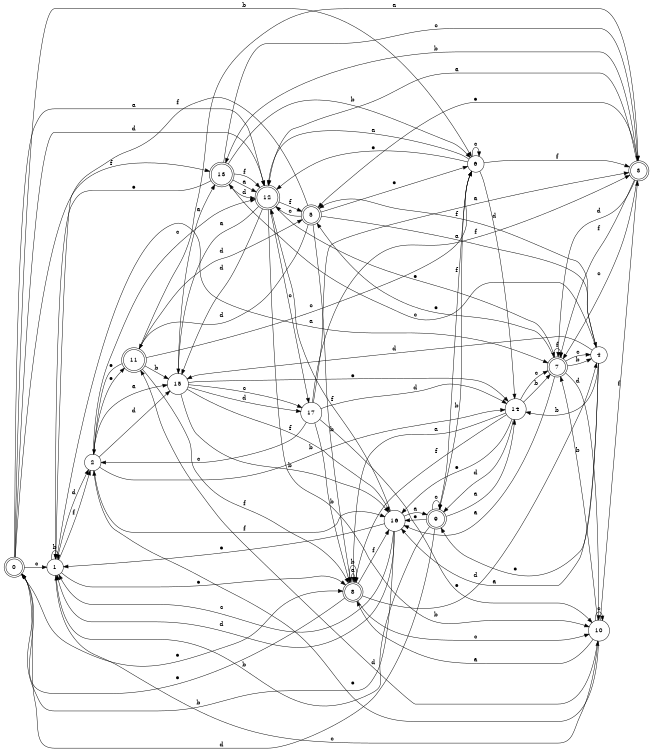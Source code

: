 digraph n15_8 {
__start0 [label="" shape="none"];

rankdir=LR;
size="8,5";

s0 [style="rounded,filled", color="black", fillcolor="white" shape="doublecircle", label="0"];
s1 [style="filled", color="black", fillcolor="white" shape="circle", label="1"];
s2 [style="filled", color="black", fillcolor="white" shape="circle", label="2"];
s3 [style="rounded,filled", color="black", fillcolor="white" shape="doublecircle", label="3"];
s4 [style="filled", color="black", fillcolor="white" shape="circle", label="4"];
s5 [style="rounded,filled", color="black", fillcolor="white" shape="doublecircle", label="5"];
s6 [style="filled", color="black", fillcolor="white" shape="circle", label="6"];
s7 [style="rounded,filled", color="black", fillcolor="white" shape="doublecircle", label="7"];
s8 [style="rounded,filled", color="black", fillcolor="white" shape="doublecircle", label="8"];
s9 [style="rounded,filled", color="black", fillcolor="white" shape="doublecircle", label="9"];
s10 [style="filled", color="black", fillcolor="white" shape="circle", label="10"];
s11 [style="rounded,filled", color="black", fillcolor="white" shape="doublecircle", label="11"];
s12 [style="rounded,filled", color="black", fillcolor="white" shape="doublecircle", label="12"];
s13 [style="rounded,filled", color="black", fillcolor="white" shape="doublecircle", label="13"];
s14 [style="filled", color="black", fillcolor="white" shape="circle", label="14"];
s15 [style="filled", color="black", fillcolor="white" shape="circle", label="15"];
s16 [style="filled", color="black", fillcolor="white" shape="circle", label="16"];
s17 [style="filled", color="black", fillcolor="white" shape="circle", label="17"];
s0 -> s12 [label="a"];
s0 -> s6 [label="b"];
s0 -> s1 [label="c"];
s0 -> s12 [label="d"];
s0 -> s8 [label="e"];
s0 -> s13 [label="f"];
s1 -> s7 [label="a"];
s1 -> s1 [label="b"];
s1 -> s10 [label="c"];
s1 -> s2 [label="d"];
s1 -> s8 [label="e"];
s1 -> s2 [label="f"];
s2 -> s15 [label="a"];
s2 -> s14 [label="b"];
s2 -> s12 [label="c"];
s2 -> s15 [label="d"];
s2 -> s11 [label="e"];
s2 -> s16 [label="f"];
s3 -> s12 [label="a"];
s3 -> s13 [label="b"];
s3 -> s7 [label="c"];
s3 -> s7 [label="d"];
s3 -> s5 [label="e"];
s3 -> s7 [label="f"];
s4 -> s16 [label="a"];
s4 -> s14 [label="b"];
s4 -> s13 [label="c"];
s4 -> s15 [label="d"];
s4 -> s9 [label="e"];
s4 -> s5 [label="f"];
s5 -> s4 [label="a"];
s5 -> s8 [label="b"];
s5 -> s12 [label="c"];
s5 -> s11 [label="d"];
s5 -> s6 [label="e"];
s5 -> s1 [label="f"];
s6 -> s12 [label="a"];
s6 -> s9 [label="b"];
s6 -> s6 [label="c"];
s6 -> s14 [label="d"];
s6 -> s12 [label="e"];
s6 -> s3 [label="f"];
s7 -> s16 [label="a"];
s7 -> s4 [label="b"];
s7 -> s4 [label="c"];
s7 -> s10 [label="d"];
s7 -> s5 [label="e"];
s7 -> s7 [label="f"];
s8 -> s8 [label="a"];
s8 -> s8 [label="b"];
s8 -> s10 [label="c"];
s8 -> s4 [label="d"];
s8 -> s0 [label="e"];
s8 -> s16 [label="f"];
s9 -> s14 [label="a"];
s9 -> s1 [label="b"];
s9 -> s9 [label="c"];
s9 -> s0 [label="d"];
s9 -> s16 [label="e"];
s9 -> s6 [label="f"];
s10 -> s8 [label="a"];
s10 -> s7 [label="b"];
s10 -> s10 [label="c"];
s10 -> s11 [label="d"];
s10 -> s2 [label="e"];
s10 -> s3 [label="f"];
s11 -> s3 [label="a"];
s11 -> s15 [label="b"];
s11 -> s6 [label="c"];
s11 -> s5 [label="d"];
s11 -> s2 [label="e"];
s11 -> s8 [label="f"];
s12 -> s15 [label="a"];
s12 -> s10 [label="b"];
s12 -> s17 [label="c"];
s12 -> s15 [label="d"];
s12 -> s7 [label="e"];
s12 -> s5 [label="f"];
s13 -> s12 [label="a"];
s13 -> s6 [label="b"];
s13 -> s3 [label="c"];
s13 -> s12 [label="d"];
s13 -> s1 [label="e"];
s13 -> s12 [label="f"];
s14 -> s8 [label="a"];
s14 -> s7 [label="b"];
s14 -> s7 [label="c"];
s14 -> s9 [label="d"];
s14 -> s16 [label="e"];
s14 -> s8 [label="f"];
s15 -> s13 [label="a"];
s15 -> s16 [label="b"];
s15 -> s17 [label="c"];
s15 -> s17 [label="d"];
s15 -> s14 [label="e"];
s15 -> s16 [label="f"];
s16 -> s9 [label="a"];
s16 -> s0 [label="b"];
s16 -> s1 [label="c"];
s16 -> s1 [label="d"];
s16 -> s1 [label="e"];
s16 -> s12 [label="f"];
s17 -> s3 [label="a"];
s17 -> s8 [label="b"];
s17 -> s2 [label="c"];
s17 -> s14 [label="d"];
s17 -> s10 [label="e"];
s17 -> s3 [label="f"];

}